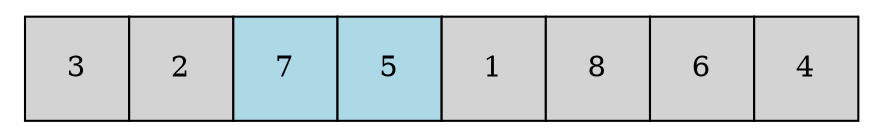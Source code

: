 digraph G
{
    shape = none
        label = <<table border="0" cellspacing="0">
        <tr>
        <td port="port0" width="50" height="50" border="1" bgcolor="lightgray">3</td>
        <td port="port2" width="50" height="50" border="1" bgcolor="lightgray">2</td>
        <td port="port1" width="50" height="50" border="1" bgcolor="lightblue">7</td>
        <td port="port3" width="50" height="50" border="1" bgcolor="lightblue">5</td>
        <td port="port4" width="50" height="50" border="1" bgcolor="lightgray">1</td>
        <td port="port5" width="50" height="50" border="1" bgcolor="lightgray">8</td>
        <td port="port6" width="50" height="50" border="1" bgcolor="lightgray">6</td>
        <td port="port7" width="50" height="50" border="1" bgcolor="lightgray">4</td>
        </tr>
        </table>>
}

